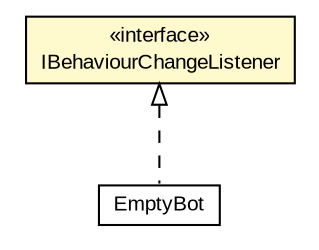 #!/usr/local/bin/dot
#
# Class diagram 
# Generated by UMLGraph version 5.1 (http://www.umlgraph.org/)
#

digraph G {
	edge [fontname="arial",fontsize=10,labelfontname="arial",labelfontsize=10];
	node [fontname="arial",fontsize=10,shape=plaintext];
	nodesep=0.25;
	ranksep=0.5;
	// pl.staszczyk.mysimplebot1.behaviours.IBehaviourChangeListener
	c87 [label=<<table title="pl.staszczyk.mysimplebot1.behaviours.IBehaviourChangeListener" border="0" cellborder="1" cellspacing="0" cellpadding="2" port="p" bgcolor="lemonChiffon" href="./IBehaviourChangeListener.html">
		<tr><td><table border="0" cellspacing="0" cellpadding="1">
<tr><td align="center" balign="center"> &#171;interface&#187; </td></tr>
<tr><td align="center" balign="center"> IBehaviourChangeListener </td></tr>
		</table></td></tr>
		</table>>, fontname="arial", fontcolor="black", fontsize=10.0];
	// pl.staszczyk.mysimplebot1.EmptyBot
	c98 [label=<<table title="pl.staszczyk.mysimplebot1.EmptyBot" border="0" cellborder="1" cellspacing="0" cellpadding="2" port="p" href="../EmptyBot.html">
		<tr><td><table border="0" cellspacing="0" cellpadding="1">
<tr><td align="center" balign="center"> EmptyBot </td></tr>
		</table></td></tr>
		</table>>, fontname="arial", fontcolor="black", fontsize=10.0];
	//pl.staszczyk.mysimplebot1.EmptyBot implements pl.staszczyk.mysimplebot1.behaviours.IBehaviourChangeListener
	c87:p -> c98:p [dir=back,arrowtail=empty,style=dashed];
}

